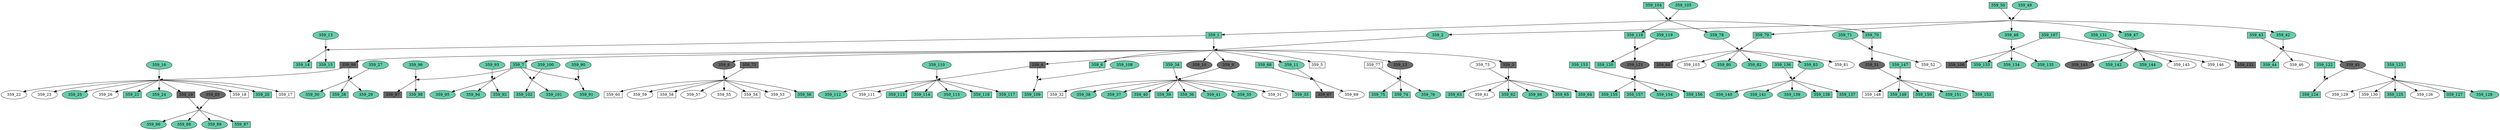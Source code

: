 digraph {
	"359_22" [shape=box fillcolor=white fontcolor=black height=0.3 regular=0 shape=ellipse style=filled width=0.5]
	"359_99x359_16" -> "359_22"
	"359_23" [shape=box fillcolor=white fontcolor=black height=0.3 regular=0 shape=ellipse style=filled width=0.5]
	"359_99x359_16" -> "359_23"
	"359_68" [shape=box fillcolor=aquamarine3 fontcolor=black height=0.3 regular=0 shape=box style=filled width=0.5]
	"359_68" -> "359_68x359_11"
	"359_13" [shape=box fillcolor=aquamarine3 fontcolor=black height=0.3 regular=0 shape=ellipse style=filled width=0.5]
	"359_13" -> "359_1x359_13"
	"359_25" [shape=box fillcolor=aquamarine3 fontcolor=black height=0.3 regular=0 shape=ellipse style=filled width=0.5]
	"359_99x359_16" -> "359_25"
	"359_26" [shape=box fillcolor=white fontcolor=black height=0.3 regular=0 shape=ellipse style=filled width=0.5]
	"359_99x359_16" -> "359_26"
	"359_62" [shape=box fillcolor=aquamarine3 fontcolor=black height=0.3 regular=0 shape=box style=filled width=0.5]
	"359_3x359_73" -> "359_62"
	"359_6" [shape=box fillcolor=aquamarine3 fontcolor=black height=0.3 regular=0 shape=box style=filled width=0.5]
	"359_1x359_2" -> "359_6"
	"359_21" [shape=box fillcolor=aquamarine3 fontcolor=black height=0.3 regular=0 shape=box style=filled width=0.5]
	"359_99x359_16" -> "359_21"
	"359_24" [shape=box fillcolor=aquamarine3 fontcolor=black height=0.3 regular=0 shape=ellipse style=filled width=0.5]
	"359_99x359_16" -> "359_24"
	"359_7" [shape=box fillcolor=aquamarine3 fontcolor=black height=0.3 regular=0 shape=box style=filled width=0.5]
	"359_1x359_2" -> "359_7"
	"359_7" -> "359_7x359_96"
	"359_7" -> "359_7x359_93"
	"359_7" -> "359_7x359_100"
	"359_7" -> "359_7x359_90"
	"359_19" [shape=box fillcolor=dimgrey fontcolor=black height=0.3 regular=0 shape=box style=filled width=0.5]
	"359_99x359_16" -> "359_19"
	"359_19" -> "359_19x359_85"
	"359_18" [shape=box fillcolor=white fontcolor=black height=0.3 regular=0 shape=box style=filled width=0.5]
	"359_99x359_16" -> "359_18"
	"359_16" [shape=box fillcolor=aquamarine3 fontcolor=black height=0.3 regular=0 shape=ellipse style=filled width=0.5]
	"359_16" -> "359_99x359_16"
	"359_15" [shape=box fillcolor=aquamarine3 fontcolor=black height=0.3 regular=0 shape=box style=filled width=0.5]
	"359_1x359_13" -> "359_15"
	"359_14" [shape=box fillcolor=aquamarine3 fontcolor=black height=0.3 regular=0 shape=box style=filled width=0.5]
	"359_1x359_13" -> "359_14"
	"359_8" [shape=box fillcolor=dimgrey fontcolor=black height=0.3 regular=0 shape=ellipse style=filled width=0.5]
	"359_1x359_2" -> "359_8"
	"359_8" -> "359_72x359_8"
	"359_10" [shape=box fillcolor=dimgrey fontcolor=black height=0.3 regular=0 shape=ellipse style=filled width=0.5]
	"359_1x359_2" -> "359_10"
	"359_11" [shape=box fillcolor=aquamarine3 fontcolor=black height=0.3 regular=0 shape=ellipse style=filled width=0.5]
	"359_1x359_2" -> "359_11"
	"359_11" -> "359_68x359_11"
	"359_5" [shape=box fillcolor=white fontcolor=black height=0.3 regular=0 shape=box style=filled width=0.5]
	"359_1x359_2" -> "359_5"
	"359_20" [shape=box fillcolor=aquamarine3 fontcolor=black height=0.3 regular=0 shape=box style=filled width=0.5]
	"359_99x359_16" -> "359_20"
	"359_2" [shape=box fillcolor=aquamarine3 fontcolor=black height=0.3 regular=0 shape=ellipse style=filled width=0.5]
	"359_50x359_49" -> "359_2"
	"359_2" -> "359_1x359_2"
	"359_12" [shape=box fillcolor=dimgrey fontcolor=black height=0.3 regular=0 shape=ellipse style=filled width=0.5]
	"359_1x359_2" -> "359_12"
	"359_12" -> "359_77x359_12"
	"359_29" [shape=box fillcolor=aquamarine3 fontcolor=black height=0.3 regular=0 shape=ellipse style=filled width=0.5]
	"359_99x359_27" -> "359_29"
	"359_72" [shape=box fillcolor=dimgrey fontcolor=black height=0.3 regular=0 shape=box style=filled width=0.5]
	"359_72" -> "359_72x359_8"
	"359_84" [shape=box fillcolor=dimgrey fontcolor=black height=0.3 regular=0 shape=box style=filled width=0.5]
	"359_79x359_78" -> "359_84"
	"359_60" [shape=box fillcolor=white fontcolor=black height=0.3 regular=0 shape=box style=filled width=0.5]
	"359_72x359_8" -> "359_60"
	"359_59" [shape=box fillcolor=white fontcolor=black height=0.3 regular=0 shape=ellipse style=filled width=0.5]
	"359_72x359_8" -> "359_59"
	"359_97" [shape=box fillcolor=dimgrey fontcolor=black height=0.3 regular=0 shape=box style=filled width=0.5]
	"359_7x359_96" -> "359_97"
	"359_103" [shape=box fillcolor=white fontcolor=black height=0.3 regular=0 shape=ellipse style=filled width=0.5]
	"359_79x359_78" -> "359_103"
	"359_121" [shape=box fillcolor=dimgrey fontcolor=black height=0.3 regular=0 shape=ellipse style=filled width=0.5]
	"359_118x359_119" -> "359_121"
	"359_121" -> "359_153x359_121"
	"359_58" [shape=box fillcolor=white fontcolor=black height=0.3 regular=0 shape=box style=filled width=0.5]
	"359_72x359_8" -> "359_58"
	"359_57" [shape=box fillcolor=white fontcolor=black height=0.3 regular=0 shape=ellipse style=filled width=0.5]
	"359_72x359_8" -> "359_57"
	"359_55" [shape=box fillcolor=white fontcolor=black height=0.3 regular=0 shape=ellipse style=filled width=0.5]
	"359_72x359_8" -> "359_55"
	"359_54" [shape=box fillcolor=white fontcolor=black height=0.3 regular=0 shape=box style=filled width=0.5]
	"359_72x359_8" -> "359_54"
	"359_73" [shape=box fillcolor=white fontcolor=black height=0.3 regular=0 shape=ellipse style=filled width=0.5]
	"359_73" -> "359_3x359_73"
	"359_143" [shape=box fillcolor=dimgrey fontcolor=black height=0.3 regular=0 shape=ellipse style=filled width=0.5]
	"359_107x359_131" -> "359_143"
	"359_66" [shape=box fillcolor=aquamarine3 fontcolor=black height=0.3 regular=0 shape=ellipse style=filled width=0.5]
	"359_3x359_73" -> "359_66"
	"359_65" [shape=box fillcolor=aquamarine3 fontcolor=black height=0.3 regular=0 shape=box style=filled width=0.5]
	"359_3x359_73" -> "359_65"
	"359_64" [shape=box fillcolor=aquamarine3 fontcolor=black height=0.3 regular=0 shape=box style=filled width=0.5]
	"359_3x359_73" -> "359_64"
	"359_63" [shape=box fillcolor=aquamarine3 fontcolor=black height=0.3 regular=0 shape=box style=filled width=0.5]
	"359_3x359_73" -> "359_63"
	"359_51" [shape=box fillcolor=dimgrey fontcolor=black height=0.3 regular=0 shape=ellipse style=filled width=0.5]
	"359_70x359_71" -> "359_51"
	"359_51" -> "359_147x359_51"
	"359_52" [shape=box fillcolor=white fontcolor=black height=0.3 regular=0 shape=ellipse style=filled width=0.5]
	"359_70x359_71" -> "359_52"
	"359_99" [shape=box fillcolor=dimgrey fontcolor=black height=0.3 regular=0 shape=box style=filled width=0.5]
	"359_1x359_2" -> "359_99"
	"359_99" -> "359_99x359_16"
	"359_99" -> "359_99x359_27"
	"359_30" [shape=box fillcolor=aquamarine3 fontcolor=black height=0.3 regular=0 shape=ellipse style=filled width=0.5]
	"359_99x359_27" -> "359_30"
	"359_1" [shape=box fillcolor=aquamarine3 fontcolor=black height=0.3 regular=0 shape=box style=filled width=0.5]
	"359_104x359_105" -> "359_1"
	"359_1" -> "359_1x359_2"
	"359_1" -> "359_1x359_13"
	"359_77" [shape=box fillcolor=white fontcolor=black height=0.3 regular=0 shape=box style=filled width=0.5]
	"359_77" -> "359_77x359_12"
	"359_28" [shape=box fillcolor=aquamarine3 fontcolor=black height=0.3 regular=0 shape=box style=filled width=0.5]
	"359_99x359_27" -> "359_28"
	"359_122" [shape=box fillcolor=aquamarine3 fontcolor=black height=0.3 regular=0 shape=box style=filled width=0.5]
	"359_122" -> "359_122x359_45"
	"359_140" [shape=box fillcolor=aquamarine3 fontcolor=black height=0.3 regular=0 shape=ellipse style=filled width=0.5]
	"359_136x359_83" -> "359_140"
	"359_141" [shape=box fillcolor=aquamarine3 fontcolor=black height=0.3 regular=0 shape=ellipse style=filled width=0.5]
	"359_136x359_83" -> "359_141"
	"359_43" [shape=box fillcolor=aquamarine3 fontcolor=black height=0.3 regular=0 shape=box style=filled width=0.5]
	"359_43" -> "359_43x359_42"
	"359_123" [shape=box fillcolor=aquamarine3 fontcolor=black height=0.3 regular=0 shape=box style=filled width=0.5]
	"359_123" -> "359_123x359_45"
	"359_124" [shape=box fillcolor=aquamarine3 fontcolor=black height=0.3 regular=0 shape=box style=filled width=0.5]
	"359_122x359_45" -> "359_124"
	"359_125" [shape=box fillcolor=aquamarine3 fontcolor=black height=0.3 regular=0 shape=box style=filled width=0.5]
	"359_123x359_45" -> "359_125"
	"359_126" [shape=box fillcolor=white fontcolor=black height=0.3 regular=0 shape=ellipse style=filled width=0.5]
	"359_123x359_45" -> "359_126"
	"359_127" [shape=box fillcolor=aquamarine3 fontcolor=black height=0.3 regular=0 shape=box style=filled width=0.5]
	"359_123x359_45" -> "359_127"
	"359_128" [shape=box fillcolor=aquamarine3 fontcolor=black height=0.3 regular=0 shape=ellipse style=filled width=0.5]
	"359_123x359_45" -> "359_128"
	"359_129" [shape=box fillcolor=white fontcolor=black height=0.3 regular=0 shape=ellipse style=filled width=0.5]
	"359_123x359_45" -> "359_129"
	"359_130" [shape=box fillcolor=white fontcolor=black height=0.3 regular=0 shape=box style=filled width=0.5]
	"359_123x359_45" -> "359_130"
	"359_142" [shape=box fillcolor=aquamarine3 fontcolor=black height=0.3 regular=0 shape=ellipse style=filled width=0.5]
	"359_107x359_131" -> "359_142"
	"359_144" [shape=box fillcolor=aquamarine3 fontcolor=black height=0.3 regular=0 shape=ellipse style=filled width=0.5]
	"359_107x359_131" -> "359_144"
	"359_145" [shape=box fillcolor=white fontcolor=black height=0.3 regular=0 shape=ellipse style=filled width=0.5]
	"359_107x359_131" -> "359_145"
	"359_146" [shape=box fillcolor=white fontcolor=black height=0.3 regular=0 shape=ellipse style=filled width=0.5]
	"359_107x359_131" -> "359_146"
	"359_78" [shape=box fillcolor=aquamarine3 fontcolor=black height=0.3 regular=0 shape=ellipse style=filled width=0.5]
	"359_104x359_105" -> "359_78"
	"359_78" -> "359_79x359_78"
	"359_79" [shape=box fillcolor=aquamarine3 fontcolor=black height=0.3 regular=0 shape=box style=filled width=0.5]
	"359_50x359_49" -> "359_79"
	"359_79" -> "359_79x359_78"
	"359_80" [shape=box fillcolor=aquamarine3 fontcolor=black height=0.3 regular=0 shape=ellipse style=filled width=0.5]
	"359_79x359_78" -> "359_80"
	"359_82" [shape=box fillcolor=aquamarine3 fontcolor=black height=0.3 regular=0 shape=ellipse style=filled width=0.5]
	"359_79x359_78" -> "359_82"
	"359_83" [shape=box fillcolor=aquamarine3 fontcolor=black height=0.3 regular=0 shape=ellipse style=filled width=0.5]
	"359_79x359_78" -> "359_83"
	"359_83" -> "359_136x359_83"
	"359_85" [shape=box fillcolor=dimgrey fontcolor=black height=0.3 regular=0 shape=ellipse style=filled width=0.5]
	"359_85" -> "359_19x359_85"
	"359_86" [shape=box fillcolor=aquamarine3 fontcolor=black height=0.3 regular=0 shape=ellipse style=filled width=0.5]
	"359_19x359_85" -> "359_86"
	"359_88" [shape=box fillcolor=aquamarine3 fontcolor=black height=0.3 regular=0 shape=ellipse style=filled width=0.5]
	"359_19x359_85" -> "359_88"
	"359_89" [shape=box fillcolor=aquamarine3 fontcolor=black height=0.3 regular=0 shape=ellipse style=filled width=0.5]
	"359_19x359_85" -> "359_89"
	"359_87" [shape=box fillcolor=aquamarine3 fontcolor=black height=0.3 regular=0 shape=box style=filled width=0.5]
	"359_19x359_85" -> "359_87"
	"359_93" [shape=box fillcolor=aquamarine3 fontcolor=black height=0.3 regular=0 shape=ellipse style=filled width=0.5]
	"359_93" -> "359_7x359_93"
	"359_34" [shape=box fillcolor=aquamarine3 fontcolor=black height=0.3 regular=0 shape=box style=filled width=0.5]
	"359_34" -> "359_34x359_9"
	"359_139" [shape=box fillcolor=aquamarine3 fontcolor=black height=0.3 regular=0 shape=ellipse style=filled width=0.5]
	"359_136x359_83" -> "359_139"
	"359_138" [shape=box fillcolor=aquamarine3 fontcolor=black height=0.3 regular=0 shape=box style=filled width=0.5]
	"359_136x359_83" -> "359_138"
	"359_157" [shape=box fillcolor=aquamarine3 fontcolor=black height=0.3 regular=0 shape=box style=filled width=0.5]
	"359_153x359_121" -> "359_157"
	"359_137" [shape=box fillcolor=aquamarine3 fontcolor=black height=0.3 regular=0 shape=box style=filled width=0.5]
	"359_136x359_83" -> "359_137"
	"359_44" [shape=box fillcolor=aquamarine3 fontcolor=black height=0.3 regular=0 shape=box style=filled width=0.5]
	"359_43x359_42" -> "359_44"
	"359_46" [shape=box fillcolor=white fontcolor=black height=0.3 regular=0 shape=ellipse style=filled width=0.5]
	"359_43x359_42" -> "359_46"
	"359_48" [shape=box fillcolor=aquamarine3 fontcolor=black height=0.3 regular=0 shape=ellipse style=filled width=0.5]
	"359_50x359_49" -> "359_48"
	"359_48" -> "359_107x359_48"
	"359_47" [shape=box fillcolor=aquamarine3 fontcolor=black height=0.3 regular=0 shape=ellipse style=filled width=0.5]
	"359_50x359_49" -> "359_47"
	"359_147" [shape=box fillcolor=aquamarine3 fontcolor=black height=0.3 regular=0 shape=box style=filled width=0.5]
	"359_147" -> "359_147x359_51"
	"359_148" [shape=box fillcolor=white fontcolor=black height=0.3 regular=0 shape=box style=filled width=0.5]
	"359_147x359_51" -> "359_148"
	"359_149" [shape=box fillcolor=aquamarine3 fontcolor=black height=0.3 regular=0 shape=box style=filled width=0.5]
	"359_147x359_51" -> "359_149"
	"359_150" [shape=box fillcolor=aquamarine3 fontcolor=black height=0.3 regular=0 shape=box style=filled width=0.5]
	"359_147x359_51" -> "359_150"
	"359_151" [shape=box fillcolor=aquamarine3 fontcolor=black height=0.3 regular=0 shape=ellipse style=filled width=0.5]
	"359_147x359_51" -> "359_151"
	"359_152" [shape=box fillcolor=aquamarine3 fontcolor=black height=0.3 regular=0 shape=box style=filled width=0.5]
	"359_147x359_51" -> "359_152"
	"359_3" [shape=box fillcolor=dimgrey fontcolor=black height=0.3 regular=0 shape=box style=filled width=0.5]
	"359_1x359_2" -> "359_3"
	"359_3" -> "359_3x359_73"
	"359_4" [shape=box fillcolor=dimgrey fontcolor=black height=0.3 regular=0 shape=box style=filled width=0.5]
	"359_1x359_2" -> "359_4"
	"359_4" -> "359_4x359_110"
	"359_4" -> "359_4x359_108"
	"359_9" [shape=box fillcolor=dimgrey fontcolor=black height=0.3 regular=0 shape=ellipse style=filled width=0.5]
	"359_1x359_2" -> "359_9"
	"359_9" -> "359_34x359_9"
	"359_33" [shape=box fillcolor=aquamarine3 fontcolor=black height=0.3 regular=0 shape=box style=filled width=0.5]
	"359_34x359_9" -> "359_33"
	"359_17" [shape=box fillcolor=white fontcolor=black height=0.3 regular=0 shape=box style=filled width=0.5]
	"359_99x359_16" -> "359_17"
	"359_45" [shape=box fillcolor=dimgrey fontcolor=black height=0.3 regular=0 shape=ellipse style=filled width=0.5]
	"359_43x359_42" -> "359_45"
	"359_45" -> "359_122x359_45"
	"359_45" -> "359_123x359_45"
	"359_53" [shape=box fillcolor=white fontcolor=black height=0.3 regular=0 shape=ellipse style=filled width=0.5]
	"359_72x359_8" -> "359_53"
	"359_61" [shape=box fillcolor=white fontcolor=black height=0.3 regular=0 shape=ellipse style=filled width=0.5]
	"359_3x359_73" -> "359_61"
	"359_50" [shape=box fillcolor=aquamarine3 fontcolor=black height=0.3 regular=0 shape=box style=filled width=0.5]
	"359_50" -> "359_50x359_49"
	"359_67" [shape=box fillcolor=dimgrey fontcolor=black height=0.3 regular=0 shape=box style=filled width=0.5]
	"359_68x359_11" -> "359_67"
	"359_81" [shape=box fillcolor=white fontcolor=black height=0.3 regular=0 shape=ellipse style=filled width=0.5]
	"359_79x359_78" -> "359_81"
	"359_106" [shape=box fillcolor=dimgrey fontcolor=black height=0.3 regular=0 shape=box style=filled width=0.5]
	"359_107x359_48" -> "359_106"
	"359_111" [shape=box fillcolor=white fontcolor=black height=0.3 regular=0 shape=ellipse style=filled width=0.5]
	"359_4x359_110" -> "359_111"
	"359_132" [shape=box fillcolor=dimgrey fontcolor=black height=0.3 regular=0 shape=box style=filled width=0.5]
	"359_107x359_131" -> "359_132"
	"359_133" [shape=box fillcolor=aquamarine3 fontcolor=black height=0.3 regular=0 shape=box style=filled width=0.5]
	"359_107x359_48" -> "359_133"
	"359_134" [shape=box fillcolor=aquamarine3 fontcolor=black height=0.3 regular=0 shape=ellipse style=filled width=0.5]
	"359_107x359_48" -> "359_134"
	"359_135" [shape=box fillcolor=aquamarine3 fontcolor=black height=0.3 regular=0 shape=ellipse style=filled width=0.5]
	"359_107x359_48" -> "359_135"
	"359_136" [shape=box fillcolor=aquamarine3 fontcolor=black height=0.3 regular=0 shape=box style=filled width=0.5]
	"359_136" -> "359_136x359_83"
	"359_32" [shape=box fillcolor=white fontcolor=black height=0.3 regular=0 shape=box style=filled width=0.5]
	"359_34x359_9" -> "359_32"
	"359_92" [shape=box fillcolor=aquamarine3 fontcolor=black height=0.3 regular=0 shape=box style=filled width=0.5]
	"359_7x359_93" -> "359_92"
	"359_42" [shape=box fillcolor=aquamarine3 fontcolor=black height=0.3 regular=0 shape=ellipse style=filled width=0.5]
	"359_50x359_49" -> "359_42"
	"359_42" -> "359_43x359_42"
	"359_95" [shape=box fillcolor=aquamarine3 fontcolor=black height=0.3 regular=0 shape=ellipse style=filled width=0.5]
	"359_7x359_93" -> "359_95"
	"359_113" [shape=box fillcolor=aquamarine3 fontcolor=black height=0.3 regular=0 shape=box style=filled width=0.5]
	"359_4x359_110" -> "359_113"
	"359_114" [shape=box fillcolor=aquamarine3 fontcolor=black height=0.3 regular=0 shape=box style=filled width=0.5]
	"359_4x359_110" -> "359_114"
	"359_115" [shape=box fillcolor=aquamarine3 fontcolor=black height=0.3 regular=0 shape=ellipse style=filled width=0.5]
	"359_4x359_110" -> "359_115"
	"359_116" [shape=box fillcolor=aquamarine3 fontcolor=black height=0.3 regular=0 shape=box style=filled width=0.5]
	"359_4x359_110" -> "359_116"
	"359_117" [shape=box fillcolor=aquamarine3 fontcolor=black height=0.3 regular=0 shape=box style=filled width=0.5]
	"359_4x359_110" -> "359_117"
	"359_118" [shape=box fillcolor=aquamarine3 fontcolor=black height=0.3 regular=0 shape=box style=filled width=0.5]
	"359_104x359_105" -> "359_118"
	"359_118" -> "359_118x359_119"
	"359_119" [shape=box fillcolor=aquamarine3 fontcolor=black height=0.3 regular=0 shape=ellipse style=filled width=0.5]
	"359_119" -> "359_118x359_119"
	"359_120" [shape=box fillcolor=aquamarine3 fontcolor=black height=0.3 regular=0 shape=box style=filled width=0.5]
	"359_118x359_119" -> "359_120"
	"359_107" [shape=box fillcolor=aquamarine3 fontcolor=black height=0.3 regular=0 shape=box style=filled width=0.5]
	"359_107" -> "359_107x359_131"
	"359_107" -> "359_107x359_48"
	"359_102" [shape=box fillcolor=aquamarine3 fontcolor=black height=0.3 regular=0 shape=box style=filled width=0.5]
	"359_7x359_100" -> "359_102"
	"359_101" [shape=box fillcolor=aquamarine3 fontcolor=black height=0.3 regular=0 shape=ellipse style=filled width=0.5]
	"359_7x359_100" -> "359_101"
	"359_90" [shape=box fillcolor=aquamarine3 fontcolor=black height=0.3 regular=0 shape=ellipse style=filled width=0.5]
	"359_90" -> "359_7x359_90"
	"359_104" [shape=box fillcolor=aquamarine3 fontcolor=black height=0.3 regular=0 shape=box style=filled width=0.5]
	"359_104" -> "359_104x359_105"
	"359_105" [shape=box fillcolor=aquamarine3 fontcolor=black height=0.3 regular=0 shape=ellipse style=filled width=0.5]
	"359_105" -> "359_104x359_105"
	"359_70" [shape=box fillcolor=aquamarine3 fontcolor=black height=0.3 regular=0 shape=box style=filled width=0.5]
	"359_104x359_105" -> "359_70"
	"359_70" -> "359_70x359_71"
	"359_71" [shape=box fillcolor=aquamarine3 fontcolor=black height=0.3 regular=0 shape=ellipse style=filled width=0.5]
	"359_71" -> "359_70x359_71"
	"359_91" [shape=box fillcolor=aquamarine3 fontcolor=black height=0.3 regular=0 shape=ellipse style=filled width=0.5]
	"359_7x359_90" -> "359_91"
	"359_76" [shape=box fillcolor=aquamarine3 fontcolor=black height=0.3 regular=0 shape=ellipse style=filled width=0.5]
	"359_77x359_12" -> "359_76"
	"359_75" [shape=box fillcolor=aquamarine3 fontcolor=black height=0.3 regular=0 shape=box style=filled width=0.5]
	"359_77x359_12" -> "359_75"
	"359_74" [shape=box fillcolor=aquamarine3 fontcolor=black height=0.3 regular=0 shape=box style=filled width=0.5]
	"359_77x359_12" -> "359_74"
	"359_27" [shape=box fillcolor=aquamarine3 fontcolor=black height=0.3 regular=0 shape=ellipse style=filled width=0.5]
	"359_27" -> "359_99x359_27"
	"359_56" [shape=box fillcolor=aquamarine3 fontcolor=black height=0.3 regular=0 shape=box style=filled width=0.5]
	"359_72x359_8" -> "359_56"
	"359_69" [shape=box fillcolor=white fontcolor=black height=0.3 regular=0 shape=ellipse style=filled width=0.5]
	"359_68x359_11" -> "359_69"
	"359_153" [shape=box fillcolor=aquamarine3 fontcolor=black height=0.3 regular=0 shape=box style=filled width=0.5]
	"359_153" -> "359_153x359_121"
	"359_154" [shape=box fillcolor=aquamarine3 fontcolor=black height=0.3 regular=0 shape=ellipse style=filled width=0.5]
	"359_153x359_121" -> "359_154"
	"359_131" [shape=box fillcolor=aquamarine3 fontcolor=black height=0.3 regular=0 shape=ellipse style=filled width=0.5]
	"359_131" -> "359_107x359_131"
	"359_156" [shape=box fillcolor=aquamarine3 fontcolor=black height=0.3 regular=0 shape=box style=filled width=0.5]
	"359_153x359_121" -> "359_156"
	"359_112" [shape=box fillcolor=aquamarine3 fontcolor=black height=0.3 regular=0 shape=ellipse style=filled width=0.5]
	"359_4x359_110" -> "359_112"
	"359_109" [shape=box fillcolor=aquamarine3 fontcolor=black height=0.3 regular=0 shape=box style=filled width=0.5]
	"359_4x359_108" -> "359_109"
	"359_155" [shape=box fillcolor=aquamarine3 fontcolor=black height=0.3 regular=0 shape=box style=filled width=0.5]
	"359_153x359_121" -> "359_155"
	"359_38" [shape=box fillcolor=aquamarine3 fontcolor=black height=0.3 regular=0 shape=ellipse style=filled width=0.5]
	"359_34x359_9" -> "359_38"
	"359_37" [shape=box fillcolor=aquamarine3 fontcolor=black height=0.3 regular=0 shape=ellipse style=filled width=0.5]
	"359_34x359_9" -> "359_37"
	"359_40" [shape=box fillcolor=aquamarine3 fontcolor=black height=0.3 regular=0 shape=box style=filled width=0.5]
	"359_34x359_9" -> "359_40"
	"359_94" [shape=box fillcolor=aquamarine3 fontcolor=black height=0.3 regular=0 shape=ellipse style=filled width=0.5]
	"359_7x359_93" -> "359_94"
	"359_96" [shape=box fillcolor=aquamarine3 fontcolor=black height=0.3 regular=0 shape=ellipse style=filled width=0.5]
	"359_96" -> "359_7x359_96"
	"359_98" [shape=box fillcolor=aquamarine3 fontcolor=black height=0.3 regular=0 shape=box style=filled width=0.5]
	"359_7x359_96" -> "359_98"
	"359_100" [shape=box fillcolor=aquamarine3 fontcolor=black height=0.3 regular=0 shape=ellipse style=filled width=0.5]
	"359_100" -> "359_7x359_100"
	"359_39" [shape=box fillcolor=aquamarine3 fontcolor=black height=0.3 regular=0 shape=box style=filled width=0.5]
	"359_34x359_9" -> "359_39"
	"359_36" [shape=box fillcolor=aquamarine3 fontcolor=black height=0.3 regular=0 shape=box style=filled width=0.5]
	"359_34x359_9" -> "359_36"
	"359_41" [shape=box fillcolor=aquamarine3 fontcolor=black height=0.3 regular=0 shape=ellipse style=filled width=0.5]
	"359_34x359_9" -> "359_41"
	"359_49" [shape=box fillcolor=aquamarine3 fontcolor=black height=0.3 regular=0 shape=ellipse style=filled width=0.5]
	"359_49" -> "359_50x359_49"
	"359_35" [shape=box fillcolor=aquamarine3 fontcolor=black height=0.3 regular=0 shape=ellipse style=filled width=0.5]
	"359_34x359_9" -> "359_35"
	"359_110" [shape=box fillcolor=aquamarine3 fontcolor=black height=0.3 regular=0 shape=ellipse style=filled width=0.5]
	"359_110" -> "359_4x359_110"
	"359_31" [shape=box fillcolor=white fontcolor=black height=0.3 regular=0 shape=ellipse style=filled width=0.5]
	"359_34x359_9" -> "359_31"
	"359_108" [shape=box fillcolor=aquamarine3 fontcolor=black height=0.3 regular=0 shape=ellipse style=filled width=0.5]
	"359_108" -> "359_4x359_108"
	"359_123x359_45" [label="" height=.1 shape=diamond width=.1]
	"359_50x359_49" [label="" height=.1 shape=diamond width=.1]
	"359_79x359_78" [label="" height=.1 shape=diamond width=.1]
	"359_118x359_119" [label="" height=.1 shape=diamond width=.1]
	"359_77x359_12" [label="" height=.1 shape=diamond width=.1]
	"359_136x359_83" [label="" height=.1 shape=diamond width=.1]
	"359_43x359_42" [label="" height=.1 shape=diamond width=.1]
	"359_7x359_90" [label="" height=.1 shape=diamond width=.1]
	"359_72x359_8" [label="" height=.1 shape=diamond width=.1]
	"359_1x359_13" [label="" height=.1 shape=diamond width=.1]
	"359_153x359_121" [label="" height=.1 shape=diamond width=.1]
	"359_7x359_100" [label="" height=.1 shape=diamond width=.1]
	"359_68x359_11" [label="" height=.1 shape=diamond width=.1]
	"359_147x359_51" [label="" height=.1 shape=diamond width=.1]
	"359_19x359_85" [label="" height=.1 shape=diamond width=.1]
	"359_104x359_105" [label="" height=.1 shape=diamond width=.1]
	"359_4x359_108" [label="" height=.1 shape=diamond width=.1]
	"359_99x359_27" [label="" height=.1 shape=diamond width=.1]
	"359_34x359_9" [label="" height=.1 shape=diamond width=.1]
	"359_1x359_2" [label="" height=.1 shape=diamond width=.1]
	"359_107x359_131" [label="" height=.1 shape=diamond width=.1]
	"359_122x359_45" [label="" height=.1 shape=diamond width=.1]
	"359_4x359_110" [label="" height=.1 shape=diamond width=.1]
	"359_70x359_71" [label="" height=.1 shape=diamond width=.1]
	"359_3x359_73" [label="" height=.1 shape=diamond width=.1]
	"359_107x359_48" [label="" height=.1 shape=diamond width=.1]
	"359_99x359_16" [label="" height=.1 shape=diamond width=.1]
	"359_7x359_93" [label="" height=.1 shape=diamond width=.1]
	"359_7x359_96" [label="" height=.1 shape=diamond width=.1]
}
